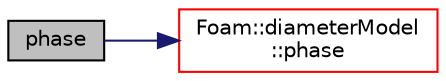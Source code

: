 digraph "phase"
{
  bgcolor="transparent";
  edge [fontname="Helvetica",fontsize="10",labelfontname="Helvetica",labelfontsize="10"];
  node [fontname="Helvetica",fontsize="10",shape=record];
  rankdir="LR";
  Node25 [label="phase",height=0.2,width=0.4,color="black", fillcolor="grey75", style="filled", fontcolor="black"];
  Node25 -> Node26 [color="midnightblue",fontsize="10",style="solid",fontname="Helvetica"];
  Node26 [label="Foam::diameterModel\l::phase",height=0.2,width=0.4,color="red",URL="$a33137.html#a6ec9319aeb474a0ee9cbfc23f0ffdddc",tooltip="Return the phase. "];
}
